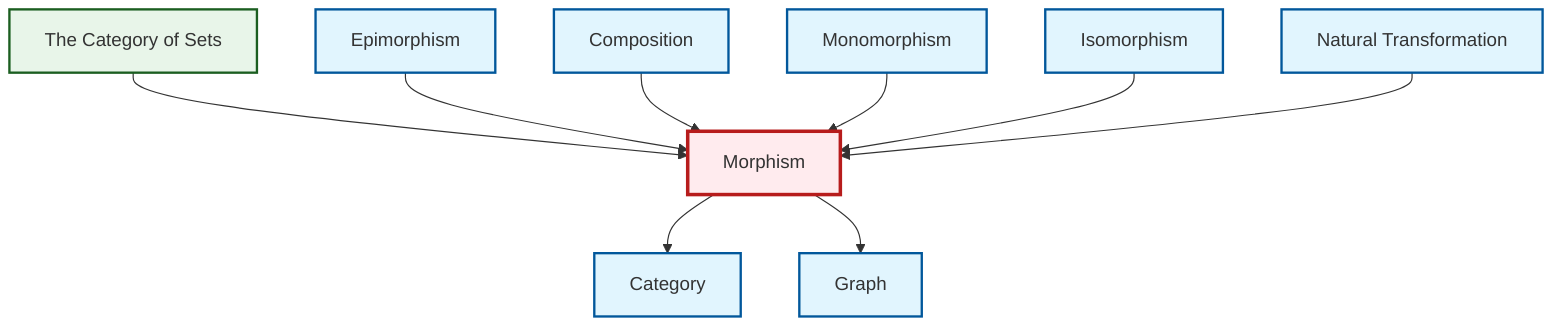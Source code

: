 graph TD
    classDef definition fill:#e1f5fe,stroke:#01579b,stroke-width:2px
    classDef theorem fill:#f3e5f5,stroke:#4a148c,stroke-width:2px
    classDef axiom fill:#fff3e0,stroke:#e65100,stroke-width:2px
    classDef example fill:#e8f5e9,stroke:#1b5e20,stroke-width:2px
    classDef current fill:#ffebee,stroke:#b71c1c,stroke-width:3px
    def-category["Category"]:::definition
    ex-set-category["The Category of Sets"]:::example
    def-composition["Composition"]:::definition
    def-isomorphism["Isomorphism"]:::definition
    def-epimorphism["Epimorphism"]:::definition
    def-natural-transformation["Natural Transformation"]:::definition
    def-monomorphism["Monomorphism"]:::definition
    def-morphism["Morphism"]:::definition
    def-graph["Graph"]:::definition
    def-morphism --> def-category
    def-morphism --> def-graph
    ex-set-category --> def-morphism
    def-epimorphism --> def-morphism
    def-composition --> def-morphism
    def-monomorphism --> def-morphism
    def-isomorphism --> def-morphism
    def-natural-transformation --> def-morphism
    class def-morphism current
